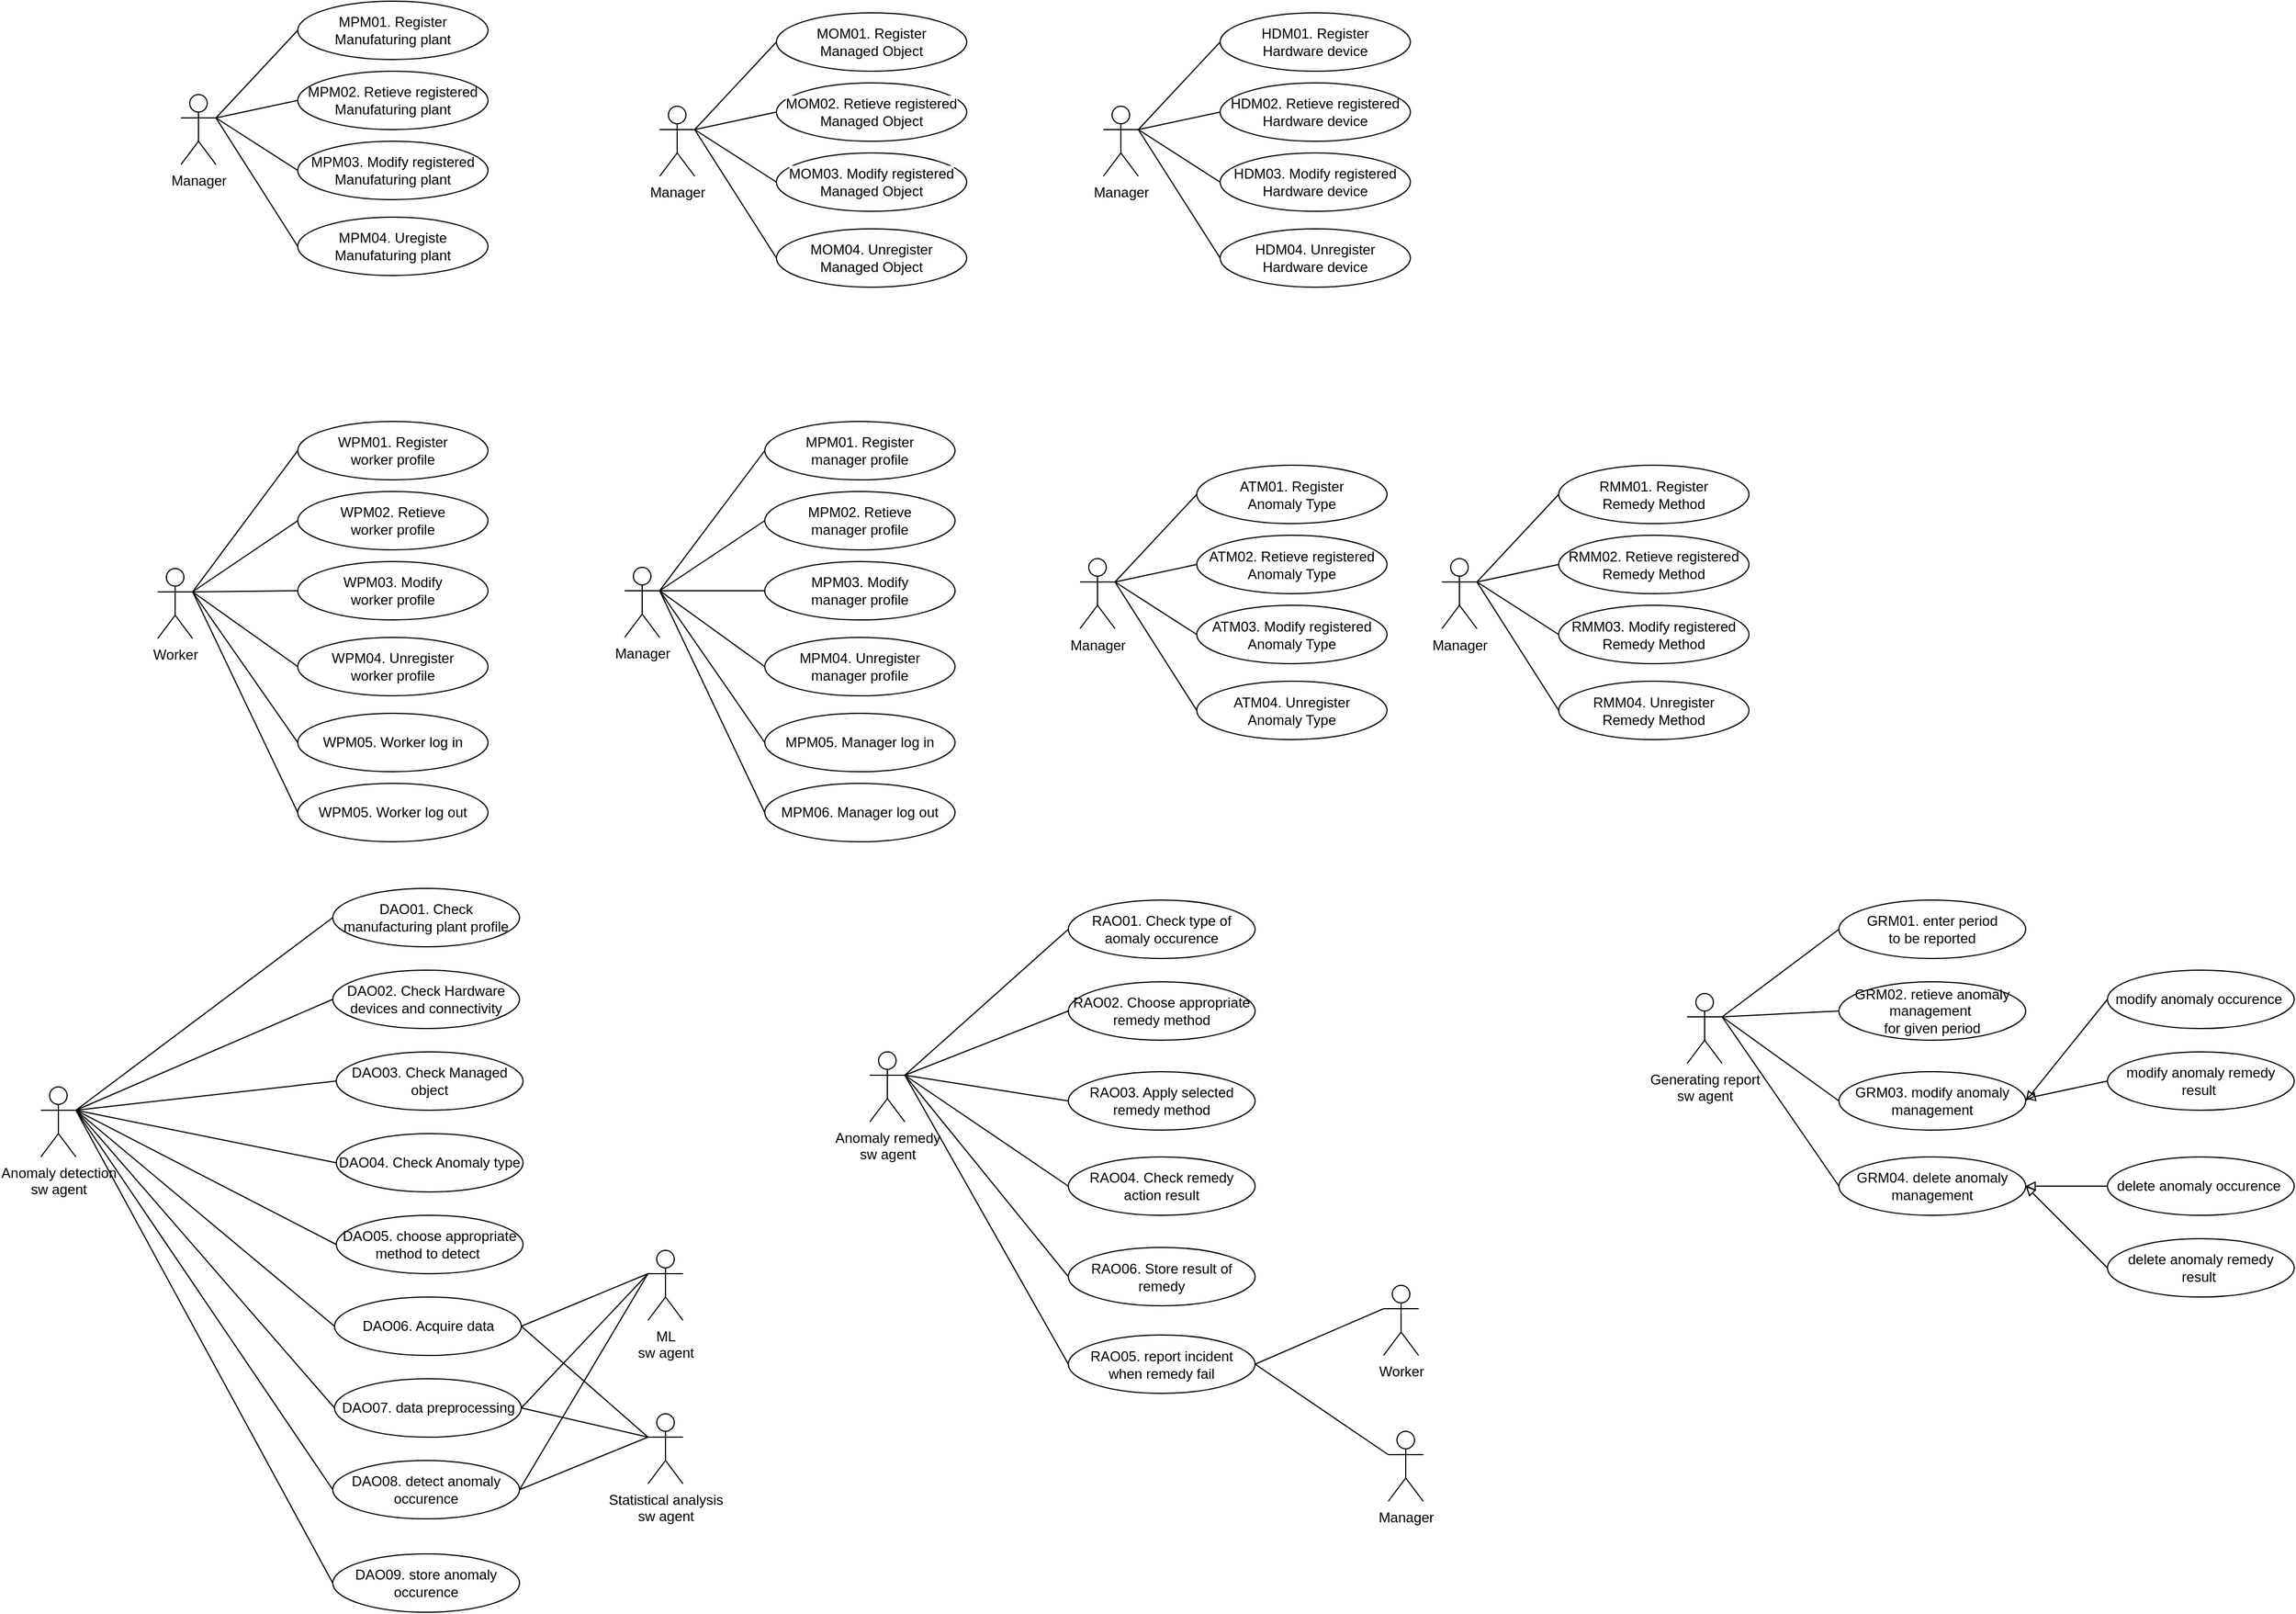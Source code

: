 <mxfile version="21.1.1" type="github">
  <diagram name="페이지-1" id="J1Gyva_0x2IWe9NpJs1t">
    <mxGraphModel dx="2262" dy="769" grid="1" gridSize="10" guides="1" tooltips="1" connect="1" arrows="1" fold="1" page="1" pageScale="1" pageWidth="827" pageHeight="1169" math="0" shadow="0">
      <root>
        <mxCell id="0" />
        <mxCell id="1" parent="0" />
        <mxCell id="SL4sinLKfhVQvQPkShJp-2" value="Manager" style="shape=umlActor;verticalLabelPosition=bottom;verticalAlign=top;html=1;outlineConnect=0;" vertex="1" parent="1">
          <mxGeometry x="-650" y="140" width="30" height="60" as="geometry" />
        </mxCell>
        <mxCell id="SL4sinLKfhVQvQPkShJp-3" value="MPM01. Register Manufaturing plant" style="ellipse;whiteSpace=wrap;html=1;" vertex="1" parent="1">
          <mxGeometry x="-550" y="60" width="163" height="50" as="geometry" />
        </mxCell>
        <mxCell id="SL4sinLKfhVQvQPkShJp-4" value="MPM02. Retieve registered Manufaturing plant" style="ellipse;whiteSpace=wrap;html=1;" vertex="1" parent="1">
          <mxGeometry x="-550" y="120" width="163" height="50" as="geometry" />
        </mxCell>
        <mxCell id="SL4sinLKfhVQvQPkShJp-5" value="MPM03. Modify registered Manufaturing plant" style="ellipse;whiteSpace=wrap;html=1;" vertex="1" parent="1">
          <mxGeometry x="-550" y="180" width="163" height="50" as="geometry" />
        </mxCell>
        <mxCell id="SL4sinLKfhVQvQPkShJp-6" value="MPM04. Uregiste Manufaturing plant" style="ellipse;whiteSpace=wrap;html=1;" vertex="1" parent="1">
          <mxGeometry x="-550" y="245" width="163" height="50" as="geometry" />
        </mxCell>
        <mxCell id="SL4sinLKfhVQvQPkShJp-8" value="" style="endArrow=none;html=1;rounded=0;exitX=1;exitY=0.333;exitDx=0;exitDy=0;exitPerimeter=0;entryX=0;entryY=0.5;entryDx=0;entryDy=0;" edge="1" parent="1" source="SL4sinLKfhVQvQPkShJp-2" target="SL4sinLKfhVQvQPkShJp-3">
          <mxGeometry width="50" height="50" relative="1" as="geometry">
            <mxPoint x="-390" y="320" as="sourcePoint" />
            <mxPoint x="-340" y="270" as="targetPoint" />
          </mxGeometry>
        </mxCell>
        <mxCell id="SL4sinLKfhVQvQPkShJp-9" value="" style="endArrow=none;html=1;rounded=0;entryX=0;entryY=0.5;entryDx=0;entryDy=0;" edge="1" parent="1" target="SL4sinLKfhVQvQPkShJp-4">
          <mxGeometry width="50" height="50" relative="1" as="geometry">
            <mxPoint x="-620" y="160" as="sourcePoint" />
            <mxPoint x="-540" y="95" as="targetPoint" />
          </mxGeometry>
        </mxCell>
        <mxCell id="SL4sinLKfhVQvQPkShJp-10" value="" style="endArrow=none;html=1;rounded=0;entryX=0;entryY=0.5;entryDx=0;entryDy=0;" edge="1" parent="1" target="SL4sinLKfhVQvQPkShJp-5">
          <mxGeometry width="50" height="50" relative="1" as="geometry">
            <mxPoint x="-620" y="160" as="sourcePoint" />
            <mxPoint x="-540" y="155" as="targetPoint" />
          </mxGeometry>
        </mxCell>
        <mxCell id="SL4sinLKfhVQvQPkShJp-11" value="" style="endArrow=none;html=1;rounded=0;entryX=0;entryY=0.5;entryDx=0;entryDy=0;" edge="1" parent="1" target="SL4sinLKfhVQvQPkShJp-6">
          <mxGeometry width="50" height="50" relative="1" as="geometry">
            <mxPoint x="-620" y="160" as="sourcePoint" />
            <mxPoint x="-540" y="215" as="targetPoint" />
          </mxGeometry>
        </mxCell>
        <mxCell id="SL4sinLKfhVQvQPkShJp-12" value="Manager" style="shape=umlActor;verticalLabelPosition=bottom;verticalAlign=top;html=1;outlineConnect=0;" vertex="1" parent="1">
          <mxGeometry x="-240" y="150" width="30" height="60" as="geometry" />
        </mxCell>
        <mxCell id="SL4sinLKfhVQvQPkShJp-13" value="MOM01. Register &lt;br&gt;Managed Object" style="ellipse;whiteSpace=wrap;html=1;" vertex="1" parent="1">
          <mxGeometry x="-140" y="70" width="163" height="50" as="geometry" />
        </mxCell>
        <mxCell id="SL4sinLKfhVQvQPkShJp-14" value="&lt;span style=&quot;color: rgb(0, 0, 0); font-family: Helvetica; font-size: 12px; font-style: normal; font-variant-ligatures: normal; font-variant-caps: normal; font-weight: 400; letter-spacing: normal; orphans: 2; text-align: center; text-indent: 0px; text-transform: none; widows: 2; word-spacing: 0px; -webkit-text-stroke-width: 0px; background-color: rgb(251, 251, 251); text-decoration-thickness: initial; text-decoration-style: initial; text-decoration-color: initial; float: none; display: inline !important;&quot;&gt;MOM02. Retieve registered Managed Object&lt;/span&gt;" style="ellipse;whiteSpace=wrap;html=1;" vertex="1" parent="1">
          <mxGeometry x="-140" y="130" width="163" height="50" as="geometry" />
        </mxCell>
        <mxCell id="SL4sinLKfhVQvQPkShJp-15" value="&lt;span style=&quot;color: rgb(0, 0, 0); font-family: Helvetica; font-size: 12px; font-style: normal; font-variant-ligatures: normal; font-variant-caps: normal; font-weight: 400; letter-spacing: normal; orphans: 2; text-align: center; text-indent: 0px; text-transform: none; widows: 2; word-spacing: 0px; -webkit-text-stroke-width: 0px; background-color: rgb(251, 251, 251); text-decoration-thickness: initial; text-decoration-style: initial; text-decoration-color: initial; float: none; display: inline !important;&quot;&gt;MOM03. Modify registered Managed Object&lt;/span&gt;" style="ellipse;whiteSpace=wrap;html=1;" vertex="1" parent="1">
          <mxGeometry x="-140" y="190" width="163" height="50" as="geometry" />
        </mxCell>
        <mxCell id="SL4sinLKfhVQvQPkShJp-16" value="&lt;span style=&quot;color: rgb(0, 0, 0); font-family: Helvetica; font-size: 12px; font-style: normal; font-variant-ligatures: normal; font-variant-caps: normal; font-weight: 400; letter-spacing: normal; orphans: 2; text-align: center; text-indent: 0px; text-transform: none; widows: 2; word-spacing: 0px; -webkit-text-stroke-width: 0px; background-color: rgb(251, 251, 251); text-decoration-thickness: initial; text-decoration-style: initial; text-decoration-color: initial; float: none; display: inline !important;&quot;&gt;MOM04. Unregister &lt;br&gt;Managed Object&lt;/span&gt;" style="ellipse;whiteSpace=wrap;html=1;" vertex="1" parent="1">
          <mxGeometry x="-140" y="255" width="163" height="50" as="geometry" />
        </mxCell>
        <mxCell id="SL4sinLKfhVQvQPkShJp-17" value="" style="endArrow=none;html=1;rounded=0;exitX=1;exitY=0.333;exitDx=0;exitDy=0;exitPerimeter=0;entryX=0;entryY=0.5;entryDx=0;entryDy=0;" edge="1" parent="1" source="SL4sinLKfhVQvQPkShJp-12" target="SL4sinLKfhVQvQPkShJp-13">
          <mxGeometry width="50" height="50" relative="1" as="geometry">
            <mxPoint x="20" y="330" as="sourcePoint" />
            <mxPoint x="70" y="280" as="targetPoint" />
          </mxGeometry>
        </mxCell>
        <mxCell id="SL4sinLKfhVQvQPkShJp-18" value="" style="endArrow=none;html=1;rounded=0;entryX=0;entryY=0.5;entryDx=0;entryDy=0;" edge="1" parent="1" target="SL4sinLKfhVQvQPkShJp-14">
          <mxGeometry width="50" height="50" relative="1" as="geometry">
            <mxPoint x="-210" y="170" as="sourcePoint" />
            <mxPoint x="-130" y="105" as="targetPoint" />
          </mxGeometry>
        </mxCell>
        <mxCell id="SL4sinLKfhVQvQPkShJp-19" value="" style="endArrow=none;html=1;rounded=0;entryX=0;entryY=0.5;entryDx=0;entryDy=0;" edge="1" parent="1" target="SL4sinLKfhVQvQPkShJp-15">
          <mxGeometry width="50" height="50" relative="1" as="geometry">
            <mxPoint x="-210" y="170" as="sourcePoint" />
            <mxPoint x="-130" y="165" as="targetPoint" />
          </mxGeometry>
        </mxCell>
        <mxCell id="SL4sinLKfhVQvQPkShJp-20" value="" style="endArrow=none;html=1;rounded=0;entryX=0;entryY=0.5;entryDx=0;entryDy=0;" edge="1" parent="1" target="SL4sinLKfhVQvQPkShJp-16">
          <mxGeometry width="50" height="50" relative="1" as="geometry">
            <mxPoint x="-210" y="170" as="sourcePoint" />
            <mxPoint x="-130" y="225" as="targetPoint" />
          </mxGeometry>
        </mxCell>
        <mxCell id="SL4sinLKfhVQvQPkShJp-30" value="Manager" style="shape=umlActor;verticalLabelPosition=bottom;verticalAlign=top;html=1;outlineConnect=0;" vertex="1" parent="1">
          <mxGeometry x="140" y="150" width="30" height="60" as="geometry" />
        </mxCell>
        <mxCell id="SL4sinLKfhVQvQPkShJp-31" value="HDM01. Register &lt;br&gt;Hardware device" style="ellipse;whiteSpace=wrap;html=1;" vertex="1" parent="1">
          <mxGeometry x="240" y="70" width="163" height="50" as="geometry" />
        </mxCell>
        <mxCell id="SL4sinLKfhVQvQPkShJp-32" value="HDM02. Retieve registered Hardware device" style="ellipse;whiteSpace=wrap;html=1;" vertex="1" parent="1">
          <mxGeometry x="240" y="130" width="163" height="50" as="geometry" />
        </mxCell>
        <mxCell id="SL4sinLKfhVQvQPkShJp-33" value="HDM03. Modify registered Hardware device" style="ellipse;whiteSpace=wrap;html=1;" vertex="1" parent="1">
          <mxGeometry x="240" y="190" width="163" height="50" as="geometry" />
        </mxCell>
        <mxCell id="SL4sinLKfhVQvQPkShJp-34" value="HDM04. Unregister &lt;br&gt;Hardware device" style="ellipse;whiteSpace=wrap;html=1;" vertex="1" parent="1">
          <mxGeometry x="240" y="255" width="163" height="50" as="geometry" />
        </mxCell>
        <mxCell id="SL4sinLKfhVQvQPkShJp-35" value="" style="endArrow=none;html=1;rounded=0;exitX=1;exitY=0.333;exitDx=0;exitDy=0;exitPerimeter=0;entryX=0;entryY=0.5;entryDx=0;entryDy=0;" edge="1" parent="1" source="SL4sinLKfhVQvQPkShJp-30" target="SL4sinLKfhVQvQPkShJp-31">
          <mxGeometry width="50" height="50" relative="1" as="geometry">
            <mxPoint x="400" y="330" as="sourcePoint" />
            <mxPoint x="450" y="280" as="targetPoint" />
          </mxGeometry>
        </mxCell>
        <mxCell id="SL4sinLKfhVQvQPkShJp-36" value="" style="endArrow=none;html=1;rounded=0;entryX=0;entryY=0.5;entryDx=0;entryDy=0;" edge="1" parent="1" target="SL4sinLKfhVQvQPkShJp-32">
          <mxGeometry width="50" height="50" relative="1" as="geometry">
            <mxPoint x="170" y="170" as="sourcePoint" />
            <mxPoint x="250" y="105" as="targetPoint" />
          </mxGeometry>
        </mxCell>
        <mxCell id="SL4sinLKfhVQvQPkShJp-37" value="" style="endArrow=none;html=1;rounded=0;entryX=0;entryY=0.5;entryDx=0;entryDy=0;" edge="1" parent="1" target="SL4sinLKfhVQvQPkShJp-33">
          <mxGeometry width="50" height="50" relative="1" as="geometry">
            <mxPoint x="170" y="170" as="sourcePoint" />
            <mxPoint x="250" y="165" as="targetPoint" />
          </mxGeometry>
        </mxCell>
        <mxCell id="SL4sinLKfhVQvQPkShJp-38" value="" style="endArrow=none;html=1;rounded=0;entryX=0;entryY=0.5;entryDx=0;entryDy=0;" edge="1" parent="1" target="SL4sinLKfhVQvQPkShJp-34">
          <mxGeometry width="50" height="50" relative="1" as="geometry">
            <mxPoint x="170" y="170" as="sourcePoint" />
            <mxPoint x="250" y="225" as="targetPoint" />
          </mxGeometry>
        </mxCell>
        <mxCell id="SL4sinLKfhVQvQPkShJp-41" value="Worker" style="shape=umlActor;verticalLabelPosition=bottom;verticalAlign=top;html=1;outlineConnect=0;" vertex="1" parent="1">
          <mxGeometry x="-670" y="546" width="30" height="60" as="geometry" />
        </mxCell>
        <mxCell id="SL4sinLKfhVQvQPkShJp-42" value="WPM01. Register &lt;br&gt;worker profile" style="ellipse;whiteSpace=wrap;html=1;" vertex="1" parent="1">
          <mxGeometry x="-550" y="420" width="163" height="50" as="geometry" />
        </mxCell>
        <mxCell id="SL4sinLKfhVQvQPkShJp-43" value="WPM02. Retieve&lt;br style=&quot;border-color: var(--border-color);&quot;&gt;worker profile" style="ellipse;whiteSpace=wrap;html=1;" vertex="1" parent="1">
          <mxGeometry x="-550" y="480" width="163" height="50" as="geometry" />
        </mxCell>
        <mxCell id="SL4sinLKfhVQvQPkShJp-44" value="WPM03. Modify&lt;br style=&quot;border-color: var(--border-color);&quot;&gt;worker profile" style="ellipse;whiteSpace=wrap;html=1;" vertex="1" parent="1">
          <mxGeometry x="-550" y="540" width="163" height="50" as="geometry" />
        </mxCell>
        <mxCell id="SL4sinLKfhVQvQPkShJp-45" value="WPM04. Unregister&lt;br style=&quot;border-color: var(--border-color);&quot;&gt;worker profile" style="ellipse;whiteSpace=wrap;html=1;" vertex="1" parent="1">
          <mxGeometry x="-550" y="605" width="163" height="50" as="geometry" />
        </mxCell>
        <mxCell id="SL4sinLKfhVQvQPkShJp-46" value="" style="endArrow=none;html=1;rounded=0;exitX=1;exitY=0.333;exitDx=0;exitDy=0;exitPerimeter=0;entryX=0;entryY=0.5;entryDx=0;entryDy=0;" edge="1" parent="1" source="SL4sinLKfhVQvQPkShJp-41" target="SL4sinLKfhVQvQPkShJp-42">
          <mxGeometry width="50" height="50" relative="1" as="geometry">
            <mxPoint x="-390" y="680" as="sourcePoint" />
            <mxPoint x="-340" y="630" as="targetPoint" />
          </mxGeometry>
        </mxCell>
        <mxCell id="SL4sinLKfhVQvQPkShJp-47" value="" style="endArrow=none;html=1;rounded=0;entryX=0;entryY=0.5;entryDx=0;entryDy=0;" edge="1" parent="1" target="SL4sinLKfhVQvQPkShJp-43" source="SL4sinLKfhVQvQPkShJp-41">
          <mxGeometry width="50" height="50" relative="1" as="geometry">
            <mxPoint x="-630" y="580" as="sourcePoint" />
            <mxPoint x="-540" y="455" as="targetPoint" />
          </mxGeometry>
        </mxCell>
        <mxCell id="SL4sinLKfhVQvQPkShJp-48" value="" style="endArrow=none;html=1;rounded=0;entryX=0;entryY=0.5;entryDx=0;entryDy=0;exitX=1;exitY=0.333;exitDx=0;exitDy=0;exitPerimeter=0;" edge="1" parent="1" target="SL4sinLKfhVQvQPkShJp-44" source="SL4sinLKfhVQvQPkShJp-41">
          <mxGeometry width="50" height="50" relative="1" as="geometry">
            <mxPoint x="-630" y="570" as="sourcePoint" />
            <mxPoint x="-540" y="515" as="targetPoint" />
          </mxGeometry>
        </mxCell>
        <mxCell id="SL4sinLKfhVQvQPkShJp-49" value="" style="endArrow=none;html=1;rounded=0;entryX=0;entryY=0.5;entryDx=0;entryDy=0;exitX=1;exitY=0.333;exitDx=0;exitDy=0;exitPerimeter=0;" edge="1" parent="1" target="SL4sinLKfhVQvQPkShJp-45" source="SL4sinLKfhVQvQPkShJp-41">
          <mxGeometry width="50" height="50" relative="1" as="geometry">
            <mxPoint x="-630" y="580" as="sourcePoint" />
            <mxPoint x="-540" y="575" as="targetPoint" />
          </mxGeometry>
        </mxCell>
        <mxCell id="SL4sinLKfhVQvQPkShJp-50" value="WPM05. Worker log in" style="ellipse;whiteSpace=wrap;html=1;" vertex="1" parent="1">
          <mxGeometry x="-550" y="670" width="163" height="50" as="geometry" />
        </mxCell>
        <mxCell id="SL4sinLKfhVQvQPkShJp-51" value="WPM05. Worker log out" style="ellipse;whiteSpace=wrap;html=1;" vertex="1" parent="1">
          <mxGeometry x="-550" y="730" width="163" height="50" as="geometry" />
        </mxCell>
        <mxCell id="SL4sinLKfhVQvQPkShJp-55" value="" style="endArrow=none;html=1;rounded=0;entryX=0;entryY=0.5;entryDx=0;entryDy=0;exitX=1;exitY=0.333;exitDx=0;exitDy=0;exitPerimeter=0;" edge="1" parent="1" source="SL4sinLKfhVQvQPkShJp-41" target="SL4sinLKfhVQvQPkShJp-50">
          <mxGeometry width="50" height="50" relative="1" as="geometry">
            <mxPoint x="-630" y="580" as="sourcePoint" />
            <mxPoint x="-300" y="740" as="targetPoint" />
          </mxGeometry>
        </mxCell>
        <mxCell id="SL4sinLKfhVQvQPkShJp-56" value="" style="endArrow=none;html=1;rounded=0;entryX=0;entryY=0.5;entryDx=0;entryDy=0;exitX=1;exitY=0.333;exitDx=0;exitDy=0;exitPerimeter=0;" edge="1" parent="1" source="SL4sinLKfhVQvQPkShJp-41" target="SL4sinLKfhVQvQPkShJp-51">
          <mxGeometry width="50" height="50" relative="1" as="geometry">
            <mxPoint x="-630" y="570" as="sourcePoint" />
            <mxPoint x="-300" y="740" as="targetPoint" />
          </mxGeometry>
        </mxCell>
        <mxCell id="SL4sinLKfhVQvQPkShJp-58" value="Manager" style="shape=umlActor;verticalLabelPosition=bottom;verticalAlign=top;html=1;outlineConnect=0;" vertex="1" parent="1">
          <mxGeometry x="-270" y="545" width="30" height="60" as="geometry" />
        </mxCell>
        <mxCell id="SL4sinLKfhVQvQPkShJp-59" value="MPM01. Register &lt;br&gt;manager profile" style="ellipse;whiteSpace=wrap;html=1;" vertex="1" parent="1">
          <mxGeometry x="-150" y="420" width="163" height="50" as="geometry" />
        </mxCell>
        <mxCell id="SL4sinLKfhVQvQPkShJp-60" value="MPM02. Retieve&lt;br style=&quot;border-color: var(--border-color);&quot;&gt;manager profile" style="ellipse;whiteSpace=wrap;html=1;" vertex="1" parent="1">
          <mxGeometry x="-150" y="480" width="163" height="50" as="geometry" />
        </mxCell>
        <mxCell id="SL4sinLKfhVQvQPkShJp-61" value="MPM03. Modify&lt;br style=&quot;border-color: var(--border-color);&quot;&gt;manager profile" style="ellipse;whiteSpace=wrap;html=1;" vertex="1" parent="1">
          <mxGeometry x="-150" y="540" width="163" height="50" as="geometry" />
        </mxCell>
        <mxCell id="SL4sinLKfhVQvQPkShJp-62" value="MPM04. Unregister&lt;br style=&quot;border-color: var(--border-color);&quot;&gt;manager profile" style="ellipse;whiteSpace=wrap;html=1;" vertex="1" parent="1">
          <mxGeometry x="-150" y="605" width="163" height="50" as="geometry" />
        </mxCell>
        <mxCell id="SL4sinLKfhVQvQPkShJp-63" value="" style="endArrow=none;html=1;rounded=0;exitX=1;exitY=0.333;exitDx=0;exitDy=0;exitPerimeter=0;entryX=0;entryY=0.5;entryDx=0;entryDy=0;" edge="1" parent="1" source="SL4sinLKfhVQvQPkShJp-58" target="SL4sinLKfhVQvQPkShJp-59">
          <mxGeometry width="50" height="50" relative="1" as="geometry">
            <mxPoint x="10" y="680" as="sourcePoint" />
            <mxPoint x="60" y="630" as="targetPoint" />
          </mxGeometry>
        </mxCell>
        <mxCell id="SL4sinLKfhVQvQPkShJp-64" value="" style="endArrow=none;html=1;rounded=0;entryX=0;entryY=0.5;entryDx=0;entryDy=0;" edge="1" parent="1" source="SL4sinLKfhVQvQPkShJp-58" target="SL4sinLKfhVQvQPkShJp-60">
          <mxGeometry width="50" height="50" relative="1" as="geometry">
            <mxPoint x="-230" y="580" as="sourcePoint" />
            <mxPoint x="-140" y="455" as="targetPoint" />
          </mxGeometry>
        </mxCell>
        <mxCell id="SL4sinLKfhVQvQPkShJp-65" value="" style="endArrow=none;html=1;rounded=0;entryX=0;entryY=0.5;entryDx=0;entryDy=0;exitX=1;exitY=0.333;exitDx=0;exitDy=0;exitPerimeter=0;" edge="1" parent="1" source="SL4sinLKfhVQvQPkShJp-58" target="SL4sinLKfhVQvQPkShJp-61">
          <mxGeometry width="50" height="50" relative="1" as="geometry">
            <mxPoint x="-230" y="570" as="sourcePoint" />
            <mxPoint x="-140" y="515" as="targetPoint" />
          </mxGeometry>
        </mxCell>
        <mxCell id="SL4sinLKfhVQvQPkShJp-66" value="" style="endArrow=none;html=1;rounded=0;entryX=0;entryY=0.5;entryDx=0;entryDy=0;exitX=1;exitY=0.333;exitDx=0;exitDy=0;exitPerimeter=0;" edge="1" parent="1" source="SL4sinLKfhVQvQPkShJp-58" target="SL4sinLKfhVQvQPkShJp-62">
          <mxGeometry width="50" height="50" relative="1" as="geometry">
            <mxPoint x="-230" y="580" as="sourcePoint" />
            <mxPoint x="-140" y="575" as="targetPoint" />
          </mxGeometry>
        </mxCell>
        <mxCell id="SL4sinLKfhVQvQPkShJp-67" value="MPM05. Manager log in" style="ellipse;whiteSpace=wrap;html=1;" vertex="1" parent="1">
          <mxGeometry x="-150" y="670" width="163" height="50" as="geometry" />
        </mxCell>
        <mxCell id="SL4sinLKfhVQvQPkShJp-68" value="MPM06. Manager log out" style="ellipse;whiteSpace=wrap;html=1;" vertex="1" parent="1">
          <mxGeometry x="-150" y="730" width="163" height="50" as="geometry" />
        </mxCell>
        <mxCell id="SL4sinLKfhVQvQPkShJp-69" value="" style="endArrow=none;html=1;rounded=0;entryX=0;entryY=0.5;entryDx=0;entryDy=0;exitX=1;exitY=0.333;exitDx=0;exitDy=0;exitPerimeter=0;" edge="1" parent="1" source="SL4sinLKfhVQvQPkShJp-58" target="SL4sinLKfhVQvQPkShJp-67">
          <mxGeometry width="50" height="50" relative="1" as="geometry">
            <mxPoint x="-230" y="580" as="sourcePoint" />
            <mxPoint x="100" y="740" as="targetPoint" />
          </mxGeometry>
        </mxCell>
        <mxCell id="SL4sinLKfhVQvQPkShJp-70" value="" style="endArrow=none;html=1;rounded=0;entryX=0;entryY=0.5;entryDx=0;entryDy=0;exitX=1;exitY=0.333;exitDx=0;exitDy=0;exitPerimeter=0;" edge="1" parent="1" source="SL4sinLKfhVQvQPkShJp-58" target="SL4sinLKfhVQvQPkShJp-68">
          <mxGeometry width="50" height="50" relative="1" as="geometry">
            <mxPoint x="-230" y="570" as="sourcePoint" />
            <mxPoint x="100" y="740" as="targetPoint" />
          </mxGeometry>
        </mxCell>
        <mxCell id="SL4sinLKfhVQvQPkShJp-74" value="Manager" style="shape=umlActor;verticalLabelPosition=bottom;verticalAlign=top;html=1;outlineConnect=0;" vertex="1" parent="1">
          <mxGeometry x="120" y="537.5" width="30" height="60" as="geometry" />
        </mxCell>
        <mxCell id="SL4sinLKfhVQvQPkShJp-75" value="ATM01. Register &lt;br&gt;Anomaly Type" style="ellipse;whiteSpace=wrap;html=1;" vertex="1" parent="1">
          <mxGeometry x="220" y="457.5" width="163" height="50" as="geometry" />
        </mxCell>
        <mxCell id="SL4sinLKfhVQvQPkShJp-76" value="ATM02. Retieve registered Anomaly Type" style="ellipse;whiteSpace=wrap;html=1;" vertex="1" parent="1">
          <mxGeometry x="220" y="517.5" width="163" height="50" as="geometry" />
        </mxCell>
        <mxCell id="SL4sinLKfhVQvQPkShJp-77" value="ATM03. Modify registered Anomaly Type" style="ellipse;whiteSpace=wrap;html=1;" vertex="1" parent="1">
          <mxGeometry x="220" y="577.5" width="163" height="50" as="geometry" />
        </mxCell>
        <mxCell id="SL4sinLKfhVQvQPkShJp-78" value="ATM04. Unregister &lt;br&gt;Anomaly Type" style="ellipse;whiteSpace=wrap;html=1;" vertex="1" parent="1">
          <mxGeometry x="220" y="642.5" width="163" height="50" as="geometry" />
        </mxCell>
        <mxCell id="SL4sinLKfhVQvQPkShJp-79" value="" style="endArrow=none;html=1;rounded=0;exitX=1;exitY=0.333;exitDx=0;exitDy=0;exitPerimeter=0;entryX=0;entryY=0.5;entryDx=0;entryDy=0;" edge="1" parent="1" source="SL4sinLKfhVQvQPkShJp-74" target="SL4sinLKfhVQvQPkShJp-75">
          <mxGeometry width="50" height="50" relative="1" as="geometry">
            <mxPoint x="380" y="717.5" as="sourcePoint" />
            <mxPoint x="430" y="667.5" as="targetPoint" />
          </mxGeometry>
        </mxCell>
        <mxCell id="SL4sinLKfhVQvQPkShJp-80" value="" style="endArrow=none;html=1;rounded=0;entryX=0;entryY=0.5;entryDx=0;entryDy=0;" edge="1" parent="1" target="SL4sinLKfhVQvQPkShJp-76">
          <mxGeometry width="50" height="50" relative="1" as="geometry">
            <mxPoint x="150" y="557.5" as="sourcePoint" />
            <mxPoint x="230" y="492.5" as="targetPoint" />
          </mxGeometry>
        </mxCell>
        <mxCell id="SL4sinLKfhVQvQPkShJp-81" value="" style="endArrow=none;html=1;rounded=0;entryX=0;entryY=0.5;entryDx=0;entryDy=0;" edge="1" parent="1" target="SL4sinLKfhVQvQPkShJp-77">
          <mxGeometry width="50" height="50" relative="1" as="geometry">
            <mxPoint x="150" y="557.5" as="sourcePoint" />
            <mxPoint x="230" y="552.5" as="targetPoint" />
          </mxGeometry>
        </mxCell>
        <mxCell id="SL4sinLKfhVQvQPkShJp-82" value="" style="endArrow=none;html=1;rounded=0;entryX=0;entryY=0.5;entryDx=0;entryDy=0;" edge="1" parent="1" target="SL4sinLKfhVQvQPkShJp-78">
          <mxGeometry width="50" height="50" relative="1" as="geometry">
            <mxPoint x="150" y="557.5" as="sourcePoint" />
            <mxPoint x="230" y="612.5" as="targetPoint" />
          </mxGeometry>
        </mxCell>
        <mxCell id="SL4sinLKfhVQvQPkShJp-83" value="Manager" style="shape=umlActor;verticalLabelPosition=bottom;verticalAlign=top;html=1;outlineConnect=0;" vertex="1" parent="1">
          <mxGeometry x="430" y="537.5" width="30" height="60" as="geometry" />
        </mxCell>
        <mxCell id="SL4sinLKfhVQvQPkShJp-84" value="RMM01. Register &lt;br&gt;Remedy Method" style="ellipse;whiteSpace=wrap;html=1;" vertex="1" parent="1">
          <mxGeometry x="530" y="457.5" width="163" height="50" as="geometry" />
        </mxCell>
        <mxCell id="SL4sinLKfhVQvQPkShJp-85" value="RMM02. Retieve registered Remedy Method" style="ellipse;whiteSpace=wrap;html=1;" vertex="1" parent="1">
          <mxGeometry x="530" y="517.5" width="163" height="50" as="geometry" />
        </mxCell>
        <mxCell id="SL4sinLKfhVQvQPkShJp-86" value="RMM03. Modify registered Remedy Method" style="ellipse;whiteSpace=wrap;html=1;" vertex="1" parent="1">
          <mxGeometry x="530" y="577.5" width="163" height="50" as="geometry" />
        </mxCell>
        <mxCell id="SL4sinLKfhVQvQPkShJp-87" value="RMM04. Unregister &lt;br&gt;Remedy Method" style="ellipse;whiteSpace=wrap;html=1;" vertex="1" parent="1">
          <mxGeometry x="530" y="642.5" width="163" height="50" as="geometry" />
        </mxCell>
        <mxCell id="SL4sinLKfhVQvQPkShJp-88" value="" style="endArrow=none;html=1;rounded=0;exitX=1;exitY=0.333;exitDx=0;exitDy=0;exitPerimeter=0;entryX=0;entryY=0.5;entryDx=0;entryDy=0;" edge="1" parent="1" source="SL4sinLKfhVQvQPkShJp-83" target="SL4sinLKfhVQvQPkShJp-84">
          <mxGeometry width="50" height="50" relative="1" as="geometry">
            <mxPoint x="690" y="717.5" as="sourcePoint" />
            <mxPoint x="740" y="667.5" as="targetPoint" />
          </mxGeometry>
        </mxCell>
        <mxCell id="SL4sinLKfhVQvQPkShJp-89" value="" style="endArrow=none;html=1;rounded=0;entryX=0;entryY=0.5;entryDx=0;entryDy=0;" edge="1" parent="1" target="SL4sinLKfhVQvQPkShJp-85">
          <mxGeometry width="50" height="50" relative="1" as="geometry">
            <mxPoint x="460" y="557.5" as="sourcePoint" />
            <mxPoint x="540" y="492.5" as="targetPoint" />
          </mxGeometry>
        </mxCell>
        <mxCell id="SL4sinLKfhVQvQPkShJp-90" value="" style="endArrow=none;html=1;rounded=0;entryX=0;entryY=0.5;entryDx=0;entryDy=0;" edge="1" parent="1" target="SL4sinLKfhVQvQPkShJp-86">
          <mxGeometry width="50" height="50" relative="1" as="geometry">
            <mxPoint x="460" y="557.5" as="sourcePoint" />
            <mxPoint x="540" y="552.5" as="targetPoint" />
          </mxGeometry>
        </mxCell>
        <mxCell id="SL4sinLKfhVQvQPkShJp-91" value="" style="endArrow=none;html=1;rounded=0;entryX=0;entryY=0.5;entryDx=0;entryDy=0;" edge="1" parent="1" target="SL4sinLKfhVQvQPkShJp-87">
          <mxGeometry width="50" height="50" relative="1" as="geometry">
            <mxPoint x="460" y="557.5" as="sourcePoint" />
            <mxPoint x="540" y="612.5" as="targetPoint" />
          </mxGeometry>
        </mxCell>
        <mxCell id="SL4sinLKfhVQvQPkShJp-92" value="Anomaly detection&lt;br&gt;sw agent" style="shape=umlActor;verticalLabelPosition=bottom;verticalAlign=top;html=1;outlineConnect=0;" vertex="1" parent="1">
          <mxGeometry x="-770" y="990" width="30" height="60" as="geometry" />
        </mxCell>
        <mxCell id="SL4sinLKfhVQvQPkShJp-99" value="DAO01. Check manufacturing plant profile" style="ellipse;whiteSpace=wrap;html=1;" vertex="1" parent="1">
          <mxGeometry x="-520" y="820" width="160" height="50" as="geometry" />
        </mxCell>
        <mxCell id="SL4sinLKfhVQvQPkShJp-100" value="DAO02. Check Hardware devices and connectivity" style="ellipse;whiteSpace=wrap;html=1;" vertex="1" parent="1">
          <mxGeometry x="-520" y="890" width="160" height="50" as="geometry" />
        </mxCell>
        <mxCell id="SL4sinLKfhVQvQPkShJp-101" value="DAO03. Check Managed object" style="ellipse;whiteSpace=wrap;html=1;" vertex="1" parent="1">
          <mxGeometry x="-517" y="960" width="160" height="50" as="geometry" />
        </mxCell>
        <mxCell id="SL4sinLKfhVQvQPkShJp-102" value="DAO04. Check Anomaly type" style="ellipse;whiteSpace=wrap;html=1;" vertex="1" parent="1">
          <mxGeometry x="-517" y="1030" width="160" height="50" as="geometry" />
        </mxCell>
        <mxCell id="SL4sinLKfhVQvQPkShJp-103" value="DAO06. Acquire data" style="ellipse;whiteSpace=wrap;html=1;" vertex="1" parent="1">
          <mxGeometry x="-518.5" y="1170" width="160" height="50" as="geometry" />
        </mxCell>
        <mxCell id="SL4sinLKfhVQvQPkShJp-104" value="DAO07. data preprocessing" style="ellipse;whiteSpace=wrap;html=1;" vertex="1" parent="1">
          <mxGeometry x="-518.5" y="1240" width="160" height="50" as="geometry" />
        </mxCell>
        <mxCell id="SL4sinLKfhVQvQPkShJp-105" value="DAO05. choose appropriate method to detect&amp;nbsp;" style="ellipse;whiteSpace=wrap;html=1;" vertex="1" parent="1">
          <mxGeometry x="-517" y="1100" width="160" height="50" as="geometry" />
        </mxCell>
        <mxCell id="SL4sinLKfhVQvQPkShJp-106" value="DAO08. detect anomaly occurence" style="ellipse;whiteSpace=wrap;html=1;" vertex="1" parent="1">
          <mxGeometry x="-520" y="1310" width="160" height="50" as="geometry" />
        </mxCell>
        <mxCell id="SL4sinLKfhVQvQPkShJp-107" value="ML&lt;br&gt;sw agent" style="shape=umlActor;verticalLabelPosition=bottom;verticalAlign=top;html=1;outlineConnect=0;" vertex="1" parent="1">
          <mxGeometry x="-250" y="1130" width="30" height="60" as="geometry" />
        </mxCell>
        <mxCell id="SL4sinLKfhVQvQPkShJp-108" value="Statistical analysis&lt;br&gt;sw agent" style="shape=umlActor;verticalLabelPosition=bottom;verticalAlign=top;html=1;outlineConnect=0;" vertex="1" parent="1">
          <mxGeometry x="-250" y="1270" width="30" height="60" as="geometry" />
        </mxCell>
        <mxCell id="SL4sinLKfhVQvQPkShJp-109" value="" style="endArrow=none;html=1;rounded=0;entryX=0;entryY=0.5;entryDx=0;entryDy=0;exitX=1;exitY=0.333;exitDx=0;exitDy=0;exitPerimeter=0;" edge="1" parent="1" source="SL4sinLKfhVQvQPkShJp-92" target="SL4sinLKfhVQvQPkShJp-105">
          <mxGeometry width="50" height="50" relative="1" as="geometry">
            <mxPoint x="-620" y="1169" as="sourcePoint" />
            <mxPoint x="-530" y="1359" as="targetPoint" />
          </mxGeometry>
        </mxCell>
        <mxCell id="SL4sinLKfhVQvQPkShJp-110" value="" style="endArrow=none;html=1;rounded=0;entryX=0;entryY=0.5;entryDx=0;entryDy=0;exitX=1;exitY=0.333;exitDx=0;exitDy=0;exitPerimeter=0;" edge="1" parent="1" source="SL4sinLKfhVQvQPkShJp-92" target="SL4sinLKfhVQvQPkShJp-102">
          <mxGeometry width="50" height="50" relative="1" as="geometry">
            <mxPoint x="-660" y="880" as="sourcePoint" />
            <mxPoint x="-537" y="1265" as="targetPoint" />
          </mxGeometry>
        </mxCell>
        <mxCell id="SL4sinLKfhVQvQPkShJp-111" value="" style="endArrow=none;html=1;rounded=0;entryX=0;entryY=0.5;entryDx=0;entryDy=0;exitX=1;exitY=0.333;exitDx=0;exitDy=0;exitPerimeter=0;" edge="1" parent="1" source="SL4sinLKfhVQvQPkShJp-92" target="SL4sinLKfhVQvQPkShJp-101">
          <mxGeometry width="50" height="50" relative="1" as="geometry">
            <mxPoint x="-640" y="1160" as="sourcePoint" />
            <mxPoint x="-537" y="1195" as="targetPoint" />
          </mxGeometry>
        </mxCell>
        <mxCell id="SL4sinLKfhVQvQPkShJp-113" value="" style="endArrow=none;html=1;rounded=0;entryX=0;entryY=0.5;entryDx=0;entryDy=0;exitX=1;exitY=0.333;exitDx=0;exitDy=0;exitPerimeter=0;" edge="1" parent="1" source="SL4sinLKfhVQvQPkShJp-92" target="SL4sinLKfhVQvQPkShJp-100">
          <mxGeometry width="50" height="50" relative="1" as="geometry">
            <mxPoint x="-630" y="1170" as="sourcePoint" />
            <mxPoint x="-537" y="1125" as="targetPoint" />
          </mxGeometry>
        </mxCell>
        <mxCell id="SL4sinLKfhVQvQPkShJp-114" value="" style="endArrow=none;html=1;rounded=0;entryX=0;entryY=0.5;entryDx=0;entryDy=0;exitX=1;exitY=0.333;exitDx=0;exitDy=0;exitPerimeter=0;" edge="1" parent="1" source="SL4sinLKfhVQvQPkShJp-92" target="SL4sinLKfhVQvQPkShJp-99">
          <mxGeometry width="50" height="50" relative="1" as="geometry">
            <mxPoint x="-670" y="870" as="sourcePoint" />
            <mxPoint x="-540" y="1055" as="targetPoint" />
          </mxGeometry>
        </mxCell>
        <mxCell id="SL4sinLKfhVQvQPkShJp-115" value="" style="endArrow=none;html=1;rounded=0;entryX=0;entryY=0.5;entryDx=0;entryDy=0;exitX=1;exitY=0.333;exitDx=0;exitDy=0;exitPerimeter=0;" edge="1" parent="1" source="SL4sinLKfhVQvQPkShJp-92" target="SL4sinLKfhVQvQPkShJp-103">
          <mxGeometry width="50" height="50" relative="1" as="geometry">
            <mxPoint x="-670" y="870" as="sourcePoint" />
            <mxPoint x="-540" y="985" as="targetPoint" />
          </mxGeometry>
        </mxCell>
        <mxCell id="SL4sinLKfhVQvQPkShJp-116" value="" style="endArrow=none;html=1;rounded=0;entryX=0;entryY=0.5;entryDx=0;entryDy=0;exitX=1;exitY=0.333;exitDx=0;exitDy=0;exitPerimeter=0;" edge="1" parent="1" source="SL4sinLKfhVQvQPkShJp-92" target="SL4sinLKfhVQvQPkShJp-104">
          <mxGeometry width="50" height="50" relative="1" as="geometry">
            <mxPoint x="-670" y="870" as="sourcePoint" />
            <mxPoint x="-539" y="1335" as="targetPoint" />
          </mxGeometry>
        </mxCell>
        <mxCell id="SL4sinLKfhVQvQPkShJp-117" value="" style="endArrow=none;html=1;rounded=0;entryX=0;entryY=0.5;entryDx=0;entryDy=0;exitX=1;exitY=0.333;exitDx=0;exitDy=0;exitPerimeter=0;" edge="1" parent="1" source="SL4sinLKfhVQvQPkShJp-92" target="SL4sinLKfhVQvQPkShJp-106">
          <mxGeometry width="50" height="50" relative="1" as="geometry">
            <mxPoint x="-640" y="1160" as="sourcePoint" />
            <mxPoint x="-539" y="1405" as="targetPoint" />
          </mxGeometry>
        </mxCell>
        <mxCell id="SL4sinLKfhVQvQPkShJp-118" value="" style="endArrow=none;html=1;rounded=0;exitX=0;exitY=0.333;exitDx=0;exitDy=0;exitPerimeter=0;entryX=1;entryY=0.5;entryDx=0;entryDy=0;" edge="1" parent="1" source="SL4sinLKfhVQvQPkShJp-107" target="SL4sinLKfhVQvQPkShJp-104">
          <mxGeometry width="50" height="50" relative="1" as="geometry">
            <mxPoint x="-630" y="1170" as="sourcePoint" />
            <mxPoint x="-520" y="1265" as="targetPoint" />
          </mxGeometry>
        </mxCell>
        <mxCell id="SL4sinLKfhVQvQPkShJp-119" value="" style="endArrow=none;html=1;rounded=0;entryX=1;entryY=0.5;entryDx=0;entryDy=0;exitX=0;exitY=0.333;exitDx=0;exitDy=0;exitPerimeter=0;" edge="1" parent="1" source="SL4sinLKfhVQvQPkShJp-107" target="SL4sinLKfhVQvQPkShJp-106">
          <mxGeometry width="50" height="50" relative="1" as="geometry">
            <mxPoint x="-270" y="1090" as="sourcePoint" />
            <mxPoint x="-349" y="1275" as="targetPoint" />
          </mxGeometry>
        </mxCell>
        <mxCell id="SL4sinLKfhVQvQPkShJp-120" value="" style="endArrow=none;html=1;rounded=0;entryX=1;entryY=0.5;entryDx=0;entryDy=0;exitX=0;exitY=0.333;exitDx=0;exitDy=0;exitPerimeter=0;" edge="1" parent="1" source="SL4sinLKfhVQvQPkShJp-108" target="SL4sinLKfhVQvQPkShJp-104">
          <mxGeometry width="50" height="50" relative="1" as="geometry">
            <mxPoint x="-260" y="1180" as="sourcePoint" />
            <mxPoint x="-350" y="1345" as="targetPoint" />
          </mxGeometry>
        </mxCell>
        <mxCell id="SL4sinLKfhVQvQPkShJp-121" value="" style="endArrow=none;html=1;rounded=0;entryX=0;entryY=0.333;entryDx=0;entryDy=0;entryPerimeter=0;exitX=1;exitY=0.5;exitDx=0;exitDy=0;" edge="1" parent="1" source="SL4sinLKfhVQvQPkShJp-106" target="SL4sinLKfhVQvQPkShJp-108">
          <mxGeometry width="50" height="50" relative="1" as="geometry">
            <mxPoint x="-520" y="1335" as="sourcePoint" />
            <mxPoint x="-349" y="1275" as="targetPoint" />
          </mxGeometry>
        </mxCell>
        <mxCell id="SL4sinLKfhVQvQPkShJp-125" value="" style="endArrow=none;html=1;rounded=0;exitX=0;exitY=0.333;exitDx=0;exitDy=0;exitPerimeter=0;entryX=1;entryY=0.5;entryDx=0;entryDy=0;" edge="1" parent="1" source="SL4sinLKfhVQvQPkShJp-107" target="SL4sinLKfhVQvQPkShJp-103">
          <mxGeometry width="50" height="50" relative="1" as="geometry">
            <mxPoint x="-240" y="1160" as="sourcePoint" />
            <mxPoint x="-349" y="1275" as="targetPoint" />
          </mxGeometry>
        </mxCell>
        <mxCell id="SL4sinLKfhVQvQPkShJp-126" value="" style="endArrow=none;html=1;rounded=0;entryX=1;entryY=0.5;entryDx=0;entryDy=0;exitX=0;exitY=0.333;exitDx=0;exitDy=0;exitPerimeter=0;" edge="1" parent="1" source="SL4sinLKfhVQvQPkShJp-108" target="SL4sinLKfhVQvQPkShJp-103">
          <mxGeometry width="50" height="50" relative="1" as="geometry">
            <mxPoint x="-240" y="1300" as="sourcePoint" />
            <mxPoint x="-349" y="1275" as="targetPoint" />
          </mxGeometry>
        </mxCell>
        <mxCell id="SL4sinLKfhVQvQPkShJp-127" value="Anomaly remedy&lt;br&gt;sw agent" style="shape=umlActor;verticalLabelPosition=bottom;verticalAlign=top;html=1;outlineConnect=0;" vertex="1" parent="1">
          <mxGeometry x="-60" y="960" width="30" height="60" as="geometry" />
        </mxCell>
        <mxCell id="SL4sinLKfhVQvQPkShJp-128" value="RAO01.&amp;nbsp;Check type of aomaly occurence" style="ellipse;whiteSpace=wrap;html=1;" vertex="1" parent="1">
          <mxGeometry x="110" y="830" width="160" height="50" as="geometry" />
        </mxCell>
        <mxCell id="SL4sinLKfhVQvQPkShJp-129" value="RAO02.&amp;nbsp;Choose appropriate remedy method" style="ellipse;whiteSpace=wrap;html=1;" vertex="1" parent="1">
          <mxGeometry x="110" y="900" width="160" height="50" as="geometry" />
        </mxCell>
        <mxCell id="SL4sinLKfhVQvQPkShJp-130" value="RAO03. Apply selected remedy method" style="ellipse;whiteSpace=wrap;html=1;" vertex="1" parent="1">
          <mxGeometry x="110" y="977" width="160" height="50" as="geometry" />
        </mxCell>
        <mxCell id="SL4sinLKfhVQvQPkShJp-131" value="RAO04. Check remedy action result" style="ellipse;whiteSpace=wrap;html=1;" vertex="1" parent="1">
          <mxGeometry x="110" y="1050" width="160" height="50" as="geometry" />
        </mxCell>
        <mxCell id="SL4sinLKfhVQvQPkShJp-132" value="RAO05. report incident &lt;br&gt;when remedy fail" style="ellipse;whiteSpace=wrap;html=1;" vertex="1" parent="1">
          <mxGeometry x="110" y="1202.5" width="160" height="50" as="geometry" />
        </mxCell>
        <mxCell id="SL4sinLKfhVQvQPkShJp-135" value="" style="endArrow=none;html=1;rounded=0;entryX=0;entryY=0.5;entryDx=0;entryDy=0;exitX=1;exitY=0.333;exitDx=0;exitDy=0;exitPerimeter=0;" edge="1" parent="1" source="SL4sinLKfhVQvQPkShJp-127" target="SL4sinLKfhVQvQPkShJp-128">
          <mxGeometry width="50" height="50" relative="1" as="geometry">
            <mxPoint x="-730" y="1020" as="sourcePoint" />
            <mxPoint x="-510" y="855" as="targetPoint" />
          </mxGeometry>
        </mxCell>
        <mxCell id="SL4sinLKfhVQvQPkShJp-136" value="" style="endArrow=none;html=1;rounded=0;entryX=0;entryY=0.5;entryDx=0;entryDy=0;exitX=1;exitY=0.333;exitDx=0;exitDy=0;exitPerimeter=0;" edge="1" parent="1" source="SL4sinLKfhVQvQPkShJp-127" target="SL4sinLKfhVQvQPkShJp-129">
          <mxGeometry width="50" height="50" relative="1" as="geometry">
            <mxPoint x="-20" y="990" as="sourcePoint" />
            <mxPoint x="120" y="865" as="targetPoint" />
          </mxGeometry>
        </mxCell>
        <mxCell id="SL4sinLKfhVQvQPkShJp-137" value="" style="endArrow=none;html=1;rounded=0;entryX=0;entryY=0.5;entryDx=0;entryDy=0;" edge="1" parent="1" target="SL4sinLKfhVQvQPkShJp-130">
          <mxGeometry width="50" height="50" relative="1" as="geometry">
            <mxPoint x="-30" y="980" as="sourcePoint" />
            <mxPoint x="120" y="935" as="targetPoint" />
          </mxGeometry>
        </mxCell>
        <mxCell id="SL4sinLKfhVQvQPkShJp-138" value="" style="endArrow=none;html=1;rounded=0;entryX=0;entryY=0.5;entryDx=0;entryDy=0;" edge="1" parent="1" target="SL4sinLKfhVQvQPkShJp-131">
          <mxGeometry width="50" height="50" relative="1" as="geometry">
            <mxPoint x="-30" y="980" as="sourcePoint" />
            <mxPoint x="120" y="1012" as="targetPoint" />
          </mxGeometry>
        </mxCell>
        <mxCell id="SL4sinLKfhVQvQPkShJp-139" value="" style="endArrow=none;html=1;rounded=0;entryX=0;entryY=0.5;entryDx=0;entryDy=0;exitX=1;exitY=0.333;exitDx=0;exitDy=0;exitPerimeter=0;" edge="1" parent="1" source="SL4sinLKfhVQvQPkShJp-127" target="SL4sinLKfhVQvQPkShJp-132">
          <mxGeometry width="50" height="50" relative="1" as="geometry">
            <mxPoint x="-30" y="990" as="sourcePoint" />
            <mxPoint x="120" y="1085" as="targetPoint" />
          </mxGeometry>
        </mxCell>
        <mxCell id="SL4sinLKfhVQvQPkShJp-140" value="Worker" style="shape=umlActor;verticalLabelPosition=bottom;verticalAlign=top;html=1;outlineConnect=0;" vertex="1" parent="1">
          <mxGeometry x="380" y="1160" width="30" height="60" as="geometry" />
        </mxCell>
        <mxCell id="SL4sinLKfhVQvQPkShJp-141" value="Manager" style="shape=umlActor;verticalLabelPosition=bottom;verticalAlign=top;html=1;outlineConnect=0;" vertex="1" parent="1">
          <mxGeometry x="384" y="1285" width="30" height="60" as="geometry" />
        </mxCell>
        <mxCell id="SL4sinLKfhVQvQPkShJp-142" value="" style="endArrow=none;html=1;rounded=0;entryX=1;entryY=0.5;entryDx=0;entryDy=0;exitX=0;exitY=0.333;exitDx=0;exitDy=0;exitPerimeter=0;" edge="1" parent="1" source="SL4sinLKfhVQvQPkShJp-140" target="SL4sinLKfhVQvQPkShJp-132">
          <mxGeometry width="50" height="50" relative="1" as="geometry">
            <mxPoint x="-230" y="575" as="sourcePoint" />
            <mxPoint x="-140" y="765" as="targetPoint" />
          </mxGeometry>
        </mxCell>
        <mxCell id="SL4sinLKfhVQvQPkShJp-143" value="" style="endArrow=none;html=1;rounded=0;entryX=1;entryY=0.5;entryDx=0;entryDy=0;exitX=0;exitY=0.333;exitDx=0;exitDy=0;exitPerimeter=0;" edge="1" parent="1" source="SL4sinLKfhVQvQPkShJp-141" target="SL4sinLKfhVQvQPkShJp-132">
          <mxGeometry width="50" height="50" relative="1" as="geometry">
            <mxPoint x="424" y="1020" as="sourcePoint" />
            <mxPoint x="280" y="1155" as="targetPoint" />
          </mxGeometry>
        </mxCell>
        <mxCell id="SL4sinLKfhVQvQPkShJp-145" value="Generating report&lt;br&gt;sw agent" style="shape=umlActor;verticalLabelPosition=bottom;verticalAlign=top;html=1;outlineConnect=0;" vertex="1" parent="1">
          <mxGeometry x="640" y="910" width="30" height="60" as="geometry" />
        </mxCell>
        <mxCell id="SL4sinLKfhVQvQPkShJp-146" value="GRM01. enter period &lt;br&gt;to be reported" style="ellipse;whiteSpace=wrap;html=1;" vertex="1" parent="1">
          <mxGeometry x="770" y="830" width="160" height="50" as="geometry" />
        </mxCell>
        <mxCell id="SL4sinLKfhVQvQPkShJp-147" value="RAO06. Store result of remedy" style="ellipse;whiteSpace=wrap;html=1;" vertex="1" parent="1">
          <mxGeometry x="110" y="1127.5" width="160" height="50" as="geometry" />
        </mxCell>
        <mxCell id="SL4sinLKfhVQvQPkShJp-148" value="" style="endArrow=none;html=1;rounded=0;entryX=0;entryY=0.5;entryDx=0;entryDy=0;" edge="1" parent="1" target="SL4sinLKfhVQvQPkShJp-147">
          <mxGeometry width="50" height="50" relative="1" as="geometry">
            <mxPoint x="-30" y="980" as="sourcePoint" />
            <mxPoint x="120" y="1085" as="targetPoint" />
          </mxGeometry>
        </mxCell>
        <mxCell id="SL4sinLKfhVQvQPkShJp-149" value="GRM02. retieve anomaly management&amp;nbsp;&lt;br&gt;for given period" style="ellipse;whiteSpace=wrap;html=1;" vertex="1" parent="1">
          <mxGeometry x="770" y="900" width="160" height="50" as="geometry" />
        </mxCell>
        <mxCell id="SL4sinLKfhVQvQPkShJp-150" value="GRM03. modify anomaly management" style="ellipse;whiteSpace=wrap;html=1;" vertex="1" parent="1">
          <mxGeometry x="770" y="977" width="160" height="50" as="geometry" />
        </mxCell>
        <mxCell id="SL4sinLKfhVQvQPkShJp-151" value="DAO09. store anomaly occurence" style="ellipse;whiteSpace=wrap;html=1;" vertex="1" parent="1">
          <mxGeometry x="-520" y="1390" width="160" height="50" as="geometry" />
        </mxCell>
        <mxCell id="SL4sinLKfhVQvQPkShJp-152" value="" style="endArrow=none;html=1;rounded=0;entryX=0;entryY=0.5;entryDx=0;entryDy=0;exitX=1;exitY=0.333;exitDx=0;exitDy=0;exitPerimeter=0;" edge="1" parent="1" source="SL4sinLKfhVQvQPkShJp-92" target="SL4sinLKfhVQvQPkShJp-151">
          <mxGeometry width="50" height="50" relative="1" as="geometry">
            <mxPoint x="-730" y="1020" as="sourcePoint" />
            <mxPoint x="-510" y="1345" as="targetPoint" />
          </mxGeometry>
        </mxCell>
        <mxCell id="SL4sinLKfhVQvQPkShJp-153" value="GRM04. delete anomaly management" style="ellipse;whiteSpace=wrap;html=1;" vertex="1" parent="1">
          <mxGeometry x="770" y="1050" width="160" height="50" as="geometry" />
        </mxCell>
        <mxCell id="SL4sinLKfhVQvQPkShJp-155" value="modify anomaly occurence&amp;nbsp;" style="ellipse;whiteSpace=wrap;html=1;" vertex="1" parent="1">
          <mxGeometry x="1000" y="890" width="160" height="50" as="geometry" />
        </mxCell>
        <mxCell id="SL4sinLKfhVQvQPkShJp-156" value="modify anomaly remedy result&amp;nbsp;" style="ellipse;whiteSpace=wrap;html=1;" vertex="1" parent="1">
          <mxGeometry x="1000" y="960" width="160" height="50" as="geometry" />
        </mxCell>
        <mxCell id="SL4sinLKfhVQvQPkShJp-157" value="delete anomaly occurence&amp;nbsp;" style="ellipse;whiteSpace=wrap;html=1;" vertex="1" parent="1">
          <mxGeometry x="1000" y="1050" width="160" height="50" as="geometry" />
        </mxCell>
        <mxCell id="SL4sinLKfhVQvQPkShJp-158" value="delete anomaly remedy result&amp;nbsp;" style="ellipse;whiteSpace=wrap;html=1;" vertex="1" parent="1">
          <mxGeometry x="1000" y="1120" width="160" height="50" as="geometry" />
        </mxCell>
        <mxCell id="SL4sinLKfhVQvQPkShJp-159" value="" style="endArrow=block;html=1;rounded=0;exitX=0;exitY=0.5;exitDx=0;exitDy=0;entryX=1;entryY=0.5;entryDx=0;entryDy=0;endFill=0;strokeWidth=1;" edge="1" parent="1" source="SL4sinLKfhVQvQPkShJp-155" target="SL4sinLKfhVQvQPkShJp-150">
          <mxGeometry width="50" height="50" relative="1" as="geometry">
            <mxPoint x="690" y="1110" as="sourcePoint" />
            <mxPoint x="740" y="1060" as="targetPoint" />
          </mxGeometry>
        </mxCell>
        <mxCell id="SL4sinLKfhVQvQPkShJp-160" value="" style="endArrow=block;html=1;rounded=0;exitX=0;exitY=0.5;exitDx=0;exitDy=0;endFill=0;strokeWidth=1;" edge="1" parent="1" source="SL4sinLKfhVQvQPkShJp-156">
          <mxGeometry width="50" height="50" relative="1" as="geometry">
            <mxPoint x="1010" y="925" as="sourcePoint" />
            <mxPoint x="930" y="1000" as="targetPoint" />
          </mxGeometry>
        </mxCell>
        <mxCell id="SL4sinLKfhVQvQPkShJp-161" value="" style="endArrow=block;html=1;rounded=0;exitX=0;exitY=0.5;exitDx=0;exitDy=0;endFill=0;strokeWidth=1;entryX=1;entryY=0.5;entryDx=0;entryDy=0;" edge="1" parent="1" source="SL4sinLKfhVQvQPkShJp-157" target="SL4sinLKfhVQvQPkShJp-153">
          <mxGeometry width="50" height="50" relative="1" as="geometry">
            <mxPoint x="1010" y="995" as="sourcePoint" />
            <mxPoint x="940" y="1010" as="targetPoint" />
          </mxGeometry>
        </mxCell>
        <mxCell id="SL4sinLKfhVQvQPkShJp-162" value="" style="endArrow=block;html=1;rounded=0;exitX=0;exitY=0.5;exitDx=0;exitDy=0;endFill=0;strokeWidth=1;entryX=1;entryY=0.5;entryDx=0;entryDy=0;" edge="1" parent="1" source="SL4sinLKfhVQvQPkShJp-158" target="SL4sinLKfhVQvQPkShJp-153">
          <mxGeometry width="50" height="50" relative="1" as="geometry">
            <mxPoint x="1010" y="1085" as="sourcePoint" />
            <mxPoint x="930" y="1075" as="targetPoint" />
          </mxGeometry>
        </mxCell>
        <mxCell id="SL4sinLKfhVQvQPkShJp-163" value="" style="endArrow=none;html=1;rounded=0;entryX=1;entryY=0.333;entryDx=0;entryDy=0;exitX=0;exitY=0.5;exitDx=0;exitDy=0;entryPerimeter=0;" edge="1" parent="1" source="SL4sinLKfhVQvQPkShJp-146" target="SL4sinLKfhVQvQPkShJp-145">
          <mxGeometry width="50" height="50" relative="1" as="geometry">
            <mxPoint x="390" y="1190" as="sourcePoint" />
            <mxPoint x="280" y="1238" as="targetPoint" />
          </mxGeometry>
        </mxCell>
        <mxCell id="SL4sinLKfhVQvQPkShJp-164" value="" style="endArrow=none;html=1;rounded=0;entryX=1;entryY=0.333;entryDx=0;entryDy=0;exitX=0;exitY=0.5;exitDx=0;exitDy=0;entryPerimeter=0;" edge="1" parent="1" source="SL4sinLKfhVQvQPkShJp-149" target="SL4sinLKfhVQvQPkShJp-145">
          <mxGeometry width="50" height="50" relative="1" as="geometry">
            <mxPoint x="780" y="865" as="sourcePoint" />
            <mxPoint x="680" y="940" as="targetPoint" />
          </mxGeometry>
        </mxCell>
        <mxCell id="SL4sinLKfhVQvQPkShJp-165" value="" style="endArrow=none;html=1;rounded=0;exitX=0;exitY=0.5;exitDx=0;exitDy=0;entryX=1;entryY=0.333;entryDx=0;entryDy=0;entryPerimeter=0;" edge="1" parent="1" source="SL4sinLKfhVQvQPkShJp-150" target="SL4sinLKfhVQvQPkShJp-145">
          <mxGeometry width="50" height="50" relative="1" as="geometry">
            <mxPoint x="780" y="935" as="sourcePoint" />
            <mxPoint x="670" y="930" as="targetPoint" />
          </mxGeometry>
        </mxCell>
        <mxCell id="SL4sinLKfhVQvQPkShJp-166" value="" style="endArrow=none;html=1;rounded=0;exitX=0;exitY=0.5;exitDx=0;exitDy=0;entryX=1;entryY=0.333;entryDx=0;entryDy=0;entryPerimeter=0;" edge="1" parent="1" source="SL4sinLKfhVQvQPkShJp-153" target="SL4sinLKfhVQvQPkShJp-145">
          <mxGeometry width="50" height="50" relative="1" as="geometry">
            <mxPoint x="780" y="1012" as="sourcePoint" />
            <mxPoint x="680" y="940" as="targetPoint" />
          </mxGeometry>
        </mxCell>
      </root>
    </mxGraphModel>
  </diagram>
</mxfile>
